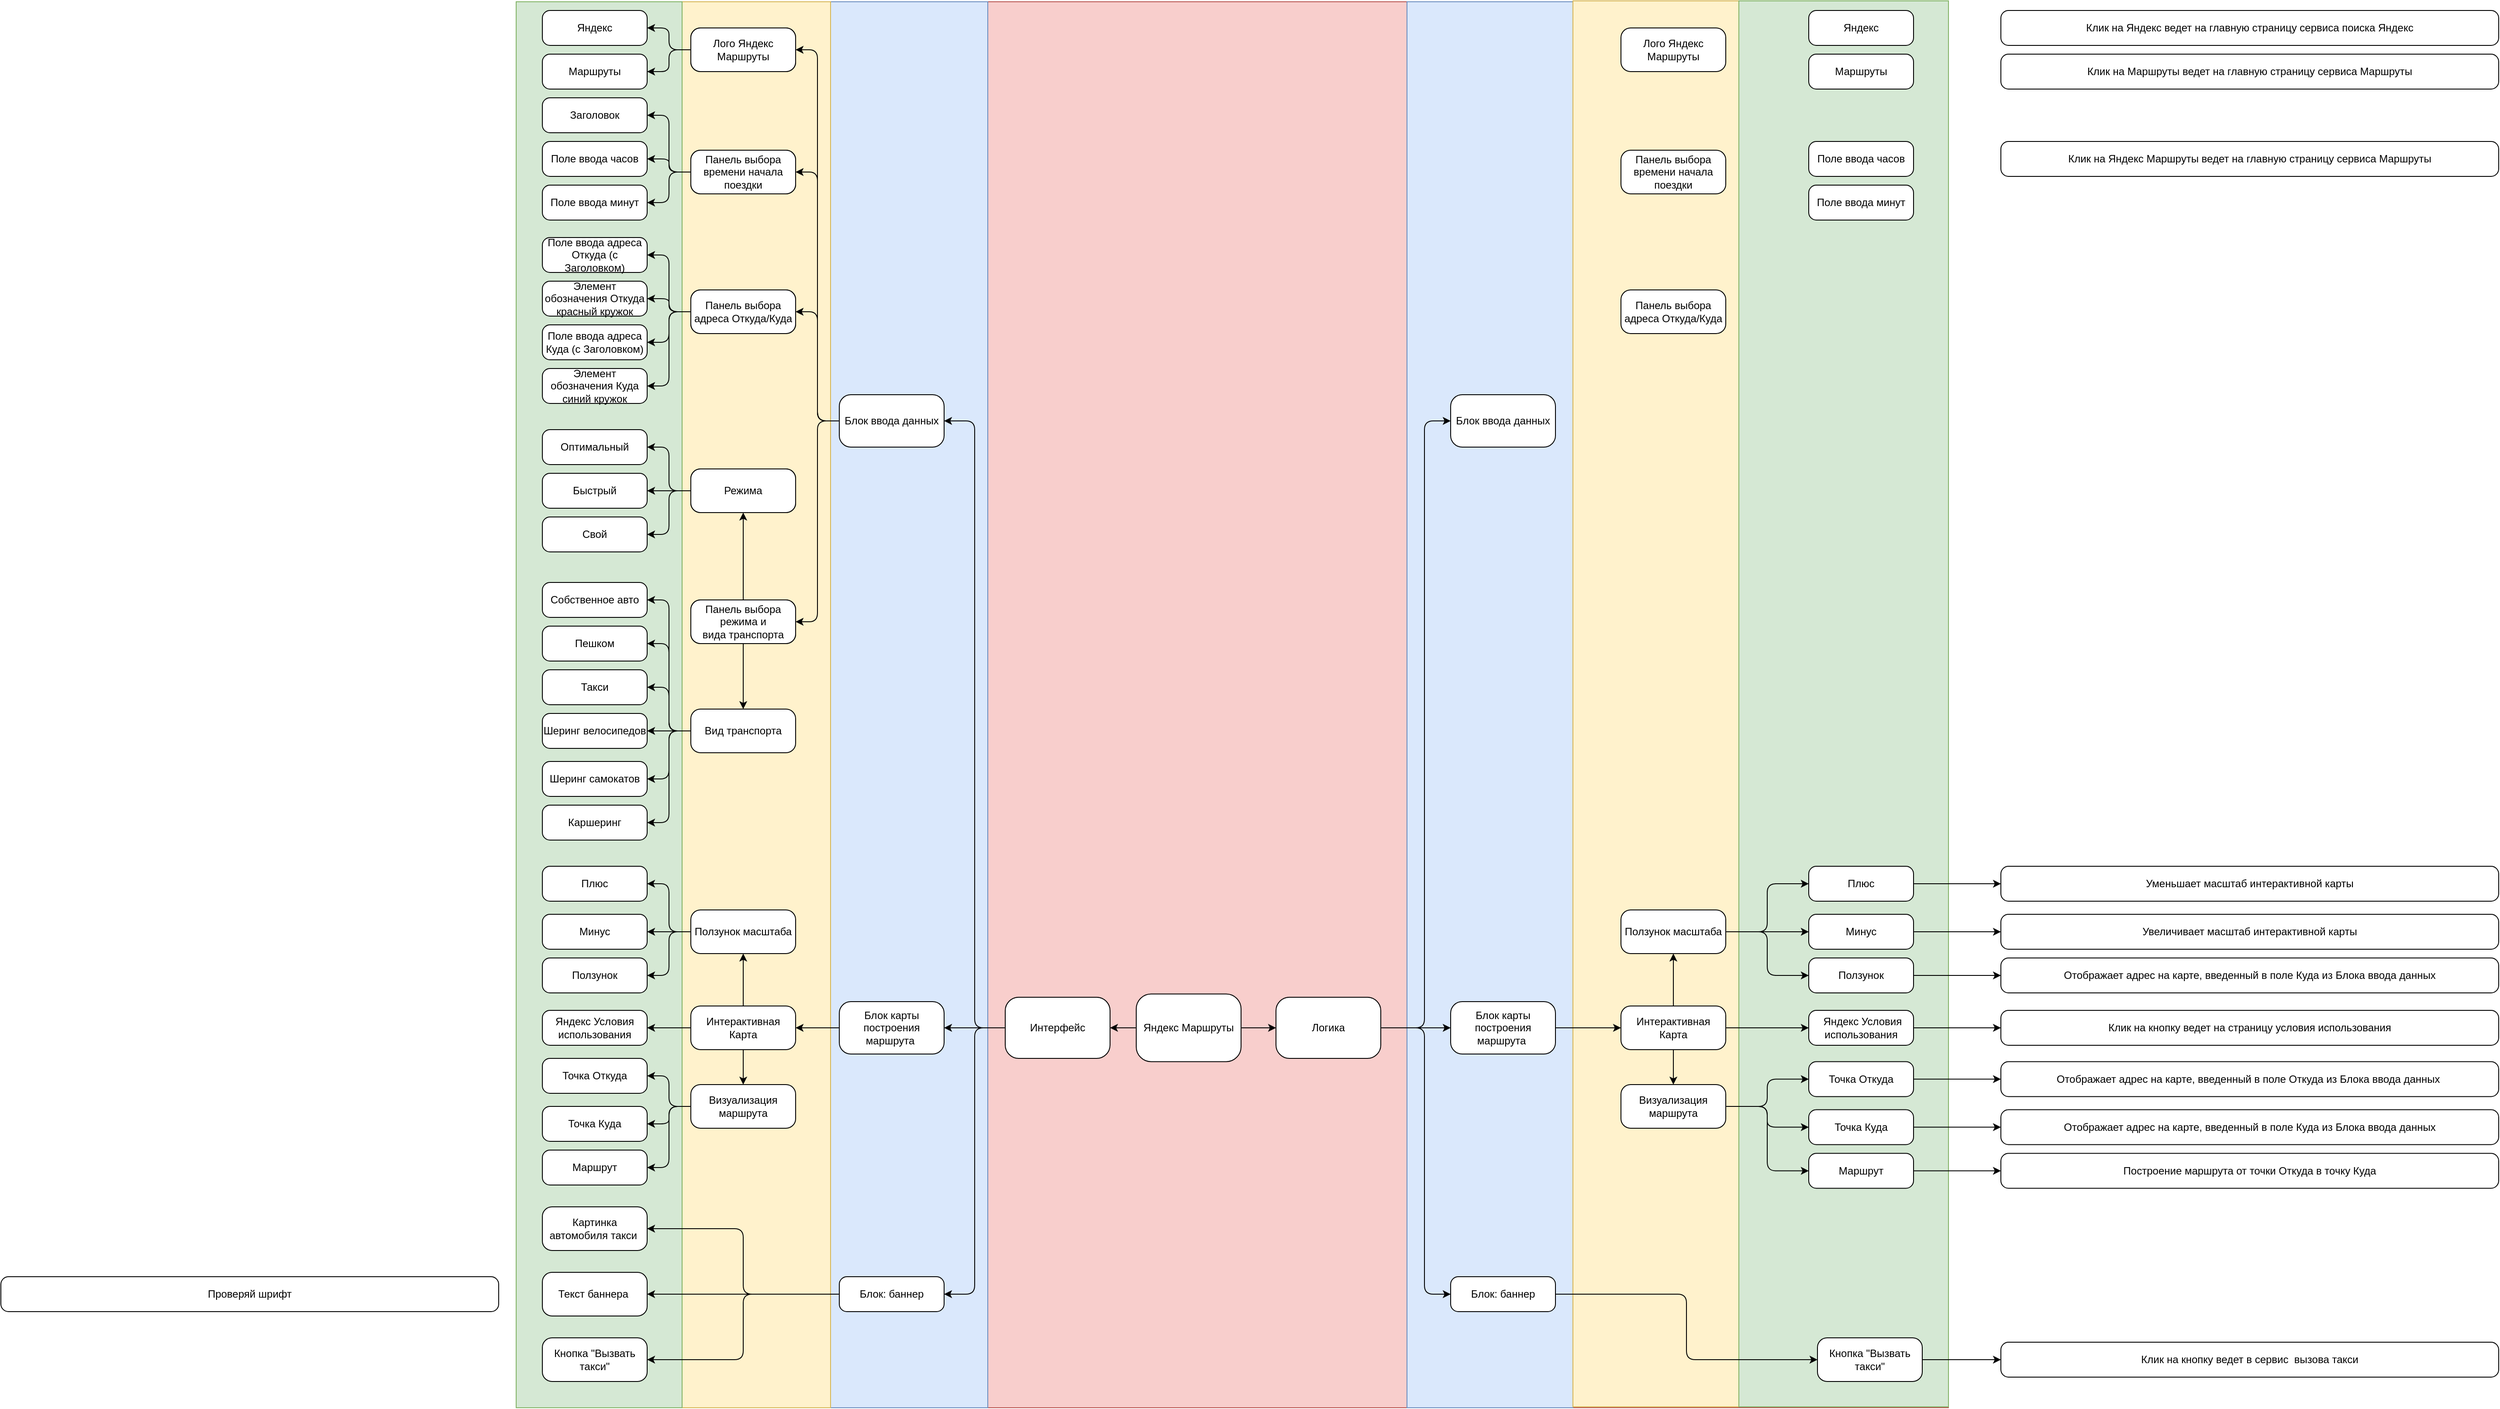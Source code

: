 <mxfile version="20.2.7" type="github">
  <diagram id="mye7cpsdecRdVJIh1ltE" name="Page-1">
    <mxGraphModel dx="5209" dy="3082" grid="1" gridSize="10" guides="1" tooltips="1" connect="1" arrows="1" fold="1" page="1" pageScale="1" pageWidth="827" pageHeight="1169" math="0" shadow="0">
      <root>
        <mxCell id="0" />
        <mxCell id="1" parent="0" />
        <mxCell id="NGLzfRE2hstAdica4r9p-4" value="" style="rounded=0;whiteSpace=wrap;html=1;fillColor=#f8cecc;strokeColor=#b85450;" vertex="1" parent="1">
          <mxGeometry x="-470" y="-440" width="1640" height="1610" as="geometry" />
        </mxCell>
        <mxCell id="NGLzfRE2hstAdica4r9p-147" value="" style="rounded=0;whiteSpace=wrap;html=1;fillColor=#dae8fc;strokeColor=#6c8ebf;" vertex="1" parent="1">
          <mxGeometry x="550" y="-440" width="190" height="1610" as="geometry" />
        </mxCell>
        <mxCell id="NGLzfRE2hstAdica4r9p-148" value="" style="rounded=0;whiteSpace=wrap;html=1;fillColor=#fff2cc;strokeColor=#d6b656;" vertex="1" parent="1">
          <mxGeometry x="740" y="-441" width="190" height="1610" as="geometry" />
        </mxCell>
        <mxCell id="NGLzfRE2hstAdica4r9p-149" value="" style="rounded=0;whiteSpace=wrap;html=1;fillColor=#d5e8d4;strokeColor=#82b366;" vertex="1" parent="1">
          <mxGeometry x="930" y="-441" width="240" height="1610" as="geometry" />
        </mxCell>
        <mxCell id="NGLzfRE2hstAdica4r9p-36" value="" style="rounded=0;whiteSpace=wrap;html=1;fillColor=#dae8fc;strokeColor=#6c8ebf;" vertex="1" parent="1">
          <mxGeometry x="-470" y="-440" width="540" height="1610" as="geometry" />
        </mxCell>
        <mxCell id="NGLzfRE2hstAdica4r9p-37" value="" style="rounded=0;whiteSpace=wrap;html=1;fillColor=#fff2cc;strokeColor=#d6b656;" vertex="1" parent="1">
          <mxGeometry x="-470" y="-440" width="360" height="1610" as="geometry" />
        </mxCell>
        <mxCell id="NGLzfRE2hstAdica4r9p-71" value="" style="rounded=0;whiteSpace=wrap;html=1;fillColor=#d5e8d4;strokeColor=#82b366;" vertex="1" parent="1">
          <mxGeometry x="-470" y="-440" width="190" height="1610" as="geometry" />
        </mxCell>
        <mxCell id="GoWqnwifKlF_Yr-xNYbi-38" style="edgeStyle=none;rounded=1;orthogonalLoop=1;jettySize=auto;html=1;exitX=0;exitY=0.5;exitDx=0;exitDy=0;entryX=1;entryY=0.5;entryDx=0;entryDy=0;" parent="1" source="GoWqnwifKlF_Yr-xNYbi-1" target="GoWqnwifKlF_Yr-xNYbi-3" edge="1">
          <mxGeometry relative="1" as="geometry">
            <mxPoint x="270" y="380" as="targetPoint" />
          </mxGeometry>
        </mxCell>
        <mxCell id="NGLzfRE2hstAdica4r9p-142" style="edgeStyle=orthogonalEdgeStyle;rounded=1;orthogonalLoop=1;jettySize=auto;html=1;entryX=0;entryY=0.5;entryDx=0;entryDy=0;" edge="1" parent="1" source="GoWqnwifKlF_Yr-xNYbi-1" target="NGLzfRE2hstAdica4r9p-141">
          <mxGeometry relative="1" as="geometry" />
        </mxCell>
        <mxCell id="GoWqnwifKlF_Yr-xNYbi-1" value="Яндекс Маршруты" style="rounded=1;whiteSpace=wrap;html=1;arcSize=22;" parent="1" vertex="1">
          <mxGeometry x="240" y="696.25" width="120" height="77.5" as="geometry" />
        </mxCell>
        <mxCell id="NGLzfRE2hstAdica4r9p-39" style="edgeStyle=orthogonalEdgeStyle;rounded=1;orthogonalLoop=1;jettySize=auto;html=1;entryX=1;entryY=0.5;entryDx=0;entryDy=0;" edge="1" parent="1" source="GoWqnwifKlF_Yr-xNYbi-3" target="NGLzfRE2hstAdica4r9p-1">
          <mxGeometry relative="1" as="geometry" />
        </mxCell>
        <mxCell id="NGLzfRE2hstAdica4r9p-40" style="edgeStyle=orthogonalEdgeStyle;rounded=1;orthogonalLoop=1;jettySize=auto;html=1;" edge="1" parent="1" source="GoWqnwifKlF_Yr-xNYbi-3" target="NGLzfRE2hstAdica4r9p-3">
          <mxGeometry relative="1" as="geometry" />
        </mxCell>
        <mxCell id="NGLzfRE2hstAdica4r9p-41" style="edgeStyle=orthogonalEdgeStyle;rounded=1;orthogonalLoop=1;jettySize=auto;html=1;entryX=1;entryY=0.5;entryDx=0;entryDy=0;" edge="1" parent="1" source="GoWqnwifKlF_Yr-xNYbi-3" target="NGLzfRE2hstAdica4r9p-2">
          <mxGeometry relative="1" as="geometry" />
        </mxCell>
        <mxCell id="GoWqnwifKlF_Yr-xNYbi-3" value="Интерфейс" style="rounded=1;whiteSpace=wrap;html=1;arcSize=22;" parent="1" vertex="1">
          <mxGeometry x="90" y="700" width="120" height="70" as="geometry" />
        </mxCell>
        <mxCell id="NGLzfRE2hstAdica4r9p-65" style="edgeStyle=orthogonalEdgeStyle;rounded=1;orthogonalLoop=1;jettySize=auto;html=1;entryX=1;entryY=0.5;entryDx=0;entryDy=0;" edge="1" parent="1" source="GoWqnwifKlF_Yr-xNYbi-45" target="NGLzfRE2hstAdica4r9p-60">
          <mxGeometry relative="1" as="geometry" />
        </mxCell>
        <mxCell id="NGLzfRE2hstAdica4r9p-66" style="edgeStyle=orthogonalEdgeStyle;rounded=1;orthogonalLoop=1;jettySize=auto;html=1;entryX=1;entryY=0.5;entryDx=0;entryDy=0;" edge="1" parent="1" source="GoWqnwifKlF_Yr-xNYbi-45" target="NGLzfRE2hstAdica4r9p-62">
          <mxGeometry relative="1" as="geometry" />
        </mxCell>
        <mxCell id="NGLzfRE2hstAdica4r9p-144" style="edgeStyle=orthogonalEdgeStyle;rounded=1;orthogonalLoop=1;jettySize=auto;html=1;entryX=1;entryY=0.5;entryDx=0;entryDy=0;" edge="1" parent="1" source="GoWqnwifKlF_Yr-xNYbi-45" target="NGLzfRE2hstAdica4r9p-143">
          <mxGeometry relative="1" as="geometry" />
        </mxCell>
        <mxCell id="GoWqnwifKlF_Yr-xNYbi-45" value="Панель выбора времени начала поездки" style="rounded=1;whiteSpace=wrap;html=1;arcSize=22;" parent="1" vertex="1">
          <mxGeometry x="-270" y="-270" width="120" height="50" as="geometry" />
        </mxCell>
        <mxCell id="NGLzfRE2hstAdica4r9p-28" style="edgeStyle=orthogonalEdgeStyle;rounded=1;orthogonalLoop=1;jettySize=auto;html=1;entryX=1;entryY=0.5;entryDx=0;entryDy=0;" edge="1" parent="1" source="NGLzfRE2hstAdica4r9p-1" target="NGLzfRE2hstAdica4r9p-9">
          <mxGeometry relative="1" as="geometry" />
        </mxCell>
        <mxCell id="NGLzfRE2hstAdica4r9p-29" style="edgeStyle=orthogonalEdgeStyle;rounded=1;orthogonalLoop=1;jettySize=auto;html=1;entryX=1;entryY=0.5;entryDx=0;entryDy=0;" edge="1" parent="1" source="NGLzfRE2hstAdica4r9p-1" target="GoWqnwifKlF_Yr-xNYbi-45">
          <mxGeometry relative="1" as="geometry" />
        </mxCell>
        <mxCell id="NGLzfRE2hstAdica4r9p-31" style="edgeStyle=orthogonalEdgeStyle;rounded=1;orthogonalLoop=1;jettySize=auto;html=1;entryX=1;entryY=0.5;entryDx=0;entryDy=0;" edge="1" parent="1" source="NGLzfRE2hstAdica4r9p-1" target="NGLzfRE2hstAdica4r9p-12">
          <mxGeometry relative="1" as="geometry" />
        </mxCell>
        <mxCell id="NGLzfRE2hstAdica4r9p-32" style="edgeStyle=orthogonalEdgeStyle;rounded=1;orthogonalLoop=1;jettySize=auto;html=1;entryX=1;entryY=0.5;entryDx=0;entryDy=0;" edge="1" parent="1" source="NGLzfRE2hstAdica4r9p-1" target="NGLzfRE2hstAdica4r9p-11">
          <mxGeometry relative="1" as="geometry" />
        </mxCell>
        <mxCell id="NGLzfRE2hstAdica4r9p-1" value="Блок ввода данных" style="rounded=1;whiteSpace=wrap;html=1;arcSize=22;" vertex="1" parent="1">
          <mxGeometry x="-100" y="10" width="120" height="60" as="geometry" />
        </mxCell>
        <mxCell id="NGLzfRE2hstAdica4r9p-55" style="edgeStyle=orthogonalEdgeStyle;rounded=1;orthogonalLoop=1;jettySize=auto;html=1;entryX=1;entryY=0.5;entryDx=0;entryDy=0;" edge="1" parent="1" source="NGLzfRE2hstAdica4r9p-2" target="NGLzfRE2hstAdica4r9p-51">
          <mxGeometry relative="1" as="geometry" />
        </mxCell>
        <mxCell id="NGLzfRE2hstAdica4r9p-145" style="edgeStyle=orthogonalEdgeStyle;rounded=1;orthogonalLoop=1;jettySize=auto;html=1;entryX=1;entryY=0.5;entryDx=0;entryDy=0;" edge="1" parent="1" source="NGLzfRE2hstAdica4r9p-2" target="NGLzfRE2hstAdica4r9p-50">
          <mxGeometry relative="1" as="geometry" />
        </mxCell>
        <mxCell id="NGLzfRE2hstAdica4r9p-146" style="edgeStyle=orthogonalEdgeStyle;rounded=1;orthogonalLoop=1;jettySize=auto;html=1;entryX=1;entryY=0.5;entryDx=0;entryDy=0;" edge="1" parent="1" source="NGLzfRE2hstAdica4r9p-2" target="NGLzfRE2hstAdica4r9p-52">
          <mxGeometry relative="1" as="geometry" />
        </mxCell>
        <mxCell id="NGLzfRE2hstAdica4r9p-2" value="Блок: баннер" style="rounded=1;whiteSpace=wrap;html=1;arcSize=22;" vertex="1" parent="1">
          <mxGeometry x="-100" y="1020" width="120" height="40" as="geometry" />
        </mxCell>
        <mxCell id="NGLzfRE2hstAdica4r9p-114" style="edgeStyle=orthogonalEdgeStyle;rounded=1;orthogonalLoop=1;jettySize=auto;html=1;entryX=1;entryY=0.5;entryDx=0;entryDy=0;" edge="1" parent="1" source="NGLzfRE2hstAdica4r9p-3" target="NGLzfRE2hstAdica4r9p-110">
          <mxGeometry relative="1" as="geometry" />
        </mxCell>
        <mxCell id="NGLzfRE2hstAdica4r9p-3" value="Блок карты построения маршрута&amp;nbsp;" style="rounded=1;whiteSpace=wrap;html=1;arcSize=22;" vertex="1" parent="1">
          <mxGeometry x="-100" y="705" width="120" height="60" as="geometry" />
        </mxCell>
        <mxCell id="NGLzfRE2hstAdica4r9p-48" style="edgeStyle=orthogonalEdgeStyle;rounded=1;orthogonalLoop=1;jettySize=auto;html=1;entryX=1;entryY=0.5;entryDx=0;entryDy=0;" edge="1" parent="1" source="NGLzfRE2hstAdica4r9p-9" target="NGLzfRE2hstAdica4r9p-46">
          <mxGeometry relative="1" as="geometry" />
        </mxCell>
        <mxCell id="NGLzfRE2hstAdica4r9p-49" style="edgeStyle=orthogonalEdgeStyle;rounded=1;orthogonalLoop=1;jettySize=auto;html=1;entryX=1;entryY=0.5;entryDx=0;entryDy=0;" edge="1" parent="1" source="NGLzfRE2hstAdica4r9p-9" target="NGLzfRE2hstAdica4r9p-44">
          <mxGeometry relative="1" as="geometry" />
        </mxCell>
        <mxCell id="NGLzfRE2hstAdica4r9p-9" value="Лого Яндекс Маршруты" style="rounded=1;whiteSpace=wrap;html=1;arcSize=22;" vertex="1" parent="1">
          <mxGeometry x="-270" y="-410" width="120" height="50" as="geometry" />
        </mxCell>
        <mxCell id="NGLzfRE2hstAdica4r9p-74" style="edgeStyle=orthogonalEdgeStyle;rounded=1;orthogonalLoop=1;jettySize=auto;html=1;entryX=1;entryY=0.5;entryDx=0;entryDy=0;" edge="1" parent="1" source="NGLzfRE2hstAdica4r9p-11" target="NGLzfRE2hstAdica4r9p-68">
          <mxGeometry relative="1" as="geometry" />
        </mxCell>
        <mxCell id="NGLzfRE2hstAdica4r9p-75" style="edgeStyle=orthogonalEdgeStyle;rounded=1;orthogonalLoop=1;jettySize=auto;html=1;entryX=1;entryY=0.5;entryDx=0;entryDy=0;" edge="1" parent="1" source="NGLzfRE2hstAdica4r9p-11" target="NGLzfRE2hstAdica4r9p-69">
          <mxGeometry relative="1" as="geometry" />
        </mxCell>
        <mxCell id="NGLzfRE2hstAdica4r9p-76" style="edgeStyle=orthogonalEdgeStyle;rounded=1;orthogonalLoop=1;jettySize=auto;html=1;" edge="1" parent="1" source="NGLzfRE2hstAdica4r9p-11" target="NGLzfRE2hstAdica4r9p-67">
          <mxGeometry relative="1" as="geometry" />
        </mxCell>
        <mxCell id="NGLzfRE2hstAdica4r9p-77" style="edgeStyle=orthogonalEdgeStyle;rounded=1;orthogonalLoop=1;jettySize=auto;html=1;entryX=1;entryY=0.5;entryDx=0;entryDy=0;" edge="1" parent="1" source="NGLzfRE2hstAdica4r9p-11" target="NGLzfRE2hstAdica4r9p-70">
          <mxGeometry relative="1" as="geometry" />
        </mxCell>
        <mxCell id="NGLzfRE2hstAdica4r9p-11" value="Панель выбора адреса Откуда/Куда" style="rounded=1;whiteSpace=wrap;html=1;arcSize=22;" vertex="1" parent="1">
          <mxGeometry x="-270" y="-110" width="120" height="50" as="geometry" />
        </mxCell>
        <mxCell id="NGLzfRE2hstAdica4r9p-89" style="edgeStyle=orthogonalEdgeStyle;rounded=1;orthogonalLoop=1;jettySize=auto;html=1;entryX=0.5;entryY=1;entryDx=0;entryDy=0;" edge="1" parent="1" source="NGLzfRE2hstAdica4r9p-12" target="NGLzfRE2hstAdica4r9p-81">
          <mxGeometry relative="1" as="geometry" />
        </mxCell>
        <mxCell id="NGLzfRE2hstAdica4r9p-90" style="edgeStyle=orthogonalEdgeStyle;rounded=1;orthogonalLoop=1;jettySize=auto;html=1;" edge="1" parent="1" source="NGLzfRE2hstAdica4r9p-12" target="NGLzfRE2hstAdica4r9p-82">
          <mxGeometry relative="1" as="geometry" />
        </mxCell>
        <mxCell id="NGLzfRE2hstAdica4r9p-12" value="Панель выбора режима и&lt;br&gt;вида транспорта" style="rounded=1;whiteSpace=wrap;html=1;arcSize=22;" vertex="1" parent="1">
          <mxGeometry x="-270" y="245" width="120" height="50" as="geometry" />
        </mxCell>
        <mxCell id="NGLzfRE2hstAdica4r9p-44" value="Маршруты" style="whiteSpace=wrap;html=1;rounded=1;arcSize=22;" vertex="1" parent="1">
          <mxGeometry x="-440" y="-380" width="120" height="40" as="geometry" />
        </mxCell>
        <mxCell id="NGLzfRE2hstAdica4r9p-46" value="Яндекс" style="whiteSpace=wrap;html=1;rounded=1;arcSize=22;" vertex="1" parent="1">
          <mxGeometry x="-440" y="-430" width="120" height="40" as="geometry" />
        </mxCell>
        <mxCell id="NGLzfRE2hstAdica4r9p-50" value="Картинка автомобиля такси&amp;nbsp;" style="rounded=1;whiteSpace=wrap;html=1;arcSize=22;" vertex="1" parent="1">
          <mxGeometry x="-440" y="940" width="120" height="50" as="geometry" />
        </mxCell>
        <mxCell id="NGLzfRE2hstAdica4r9p-51" value="Текст баннера&amp;nbsp;" style="rounded=1;whiteSpace=wrap;html=1;arcSize=22;" vertex="1" parent="1">
          <mxGeometry x="-440" y="1015" width="120" height="50" as="geometry" />
        </mxCell>
        <mxCell id="NGLzfRE2hstAdica4r9p-52" value="Кнопка &quot;Вызвать такси&quot;" style="rounded=1;whiteSpace=wrap;html=1;arcSize=22;" vertex="1" parent="1">
          <mxGeometry x="-440" y="1090" width="120" height="50" as="geometry" />
        </mxCell>
        <mxCell id="NGLzfRE2hstAdica4r9p-60" value="Поле ввода часов" style="rounded=1;whiteSpace=wrap;html=1;arcSize=22;" vertex="1" parent="1">
          <mxGeometry x="-440" y="-280" width="120" height="40" as="geometry" />
        </mxCell>
        <mxCell id="NGLzfRE2hstAdica4r9p-62" value="Поле ввода минут" style="rounded=1;whiteSpace=wrap;html=1;arcSize=22;" vertex="1" parent="1">
          <mxGeometry x="-440" y="-230" width="120" height="40" as="geometry" />
        </mxCell>
        <mxCell id="NGLzfRE2hstAdica4r9p-67" value="Поле ввода адреса Куда (с Заголовком)" style="rounded=1;whiteSpace=wrap;html=1;arcSize=22;" vertex="1" parent="1">
          <mxGeometry x="-440" y="-70" width="120" height="40" as="geometry" />
        </mxCell>
        <mxCell id="NGLzfRE2hstAdica4r9p-68" value="Поле ввода адреса Откуда (с Заголовком)" style="rounded=1;whiteSpace=wrap;html=1;arcSize=22;" vertex="1" parent="1">
          <mxGeometry x="-440" y="-170" width="120" height="40" as="geometry" />
        </mxCell>
        <mxCell id="NGLzfRE2hstAdica4r9p-69" value="Элемент обозначения Откуда красный кружок" style="rounded=1;whiteSpace=wrap;html=1;arcSize=22;" vertex="1" parent="1">
          <mxGeometry x="-440" y="-120" width="120" height="40" as="geometry" />
        </mxCell>
        <mxCell id="NGLzfRE2hstAdica4r9p-70" value="Элемент обозначения Куда синий кружок" style="rounded=1;whiteSpace=wrap;html=1;arcSize=22;" vertex="1" parent="1">
          <mxGeometry x="-440" y="-20" width="120" height="40" as="geometry" />
        </mxCell>
        <mxCell id="NGLzfRE2hstAdica4r9p-78" value="Быстрый" style="rounded=1;whiteSpace=wrap;html=1;arcSize=22;" vertex="1" parent="1">
          <mxGeometry x="-440" y="100" width="120" height="40" as="geometry" />
        </mxCell>
        <mxCell id="NGLzfRE2hstAdica4r9p-79" value="Оптимальный" style="rounded=1;whiteSpace=wrap;html=1;arcSize=22;" vertex="1" parent="1">
          <mxGeometry x="-440" y="50" width="120" height="40" as="geometry" />
        </mxCell>
        <mxCell id="NGLzfRE2hstAdica4r9p-80" value="Свой" style="rounded=1;whiteSpace=wrap;html=1;arcSize=22;" vertex="1" parent="1">
          <mxGeometry x="-440" y="150" width="120" height="40" as="geometry" />
        </mxCell>
        <mxCell id="NGLzfRE2hstAdica4r9p-91" style="edgeStyle=orthogonalEdgeStyle;rounded=1;orthogonalLoop=1;jettySize=auto;html=1;entryX=1;entryY=0.5;entryDx=0;entryDy=0;" edge="1" parent="1" source="NGLzfRE2hstAdica4r9p-81" target="NGLzfRE2hstAdica4r9p-79">
          <mxGeometry relative="1" as="geometry" />
        </mxCell>
        <mxCell id="NGLzfRE2hstAdica4r9p-92" style="edgeStyle=orthogonalEdgeStyle;rounded=1;orthogonalLoop=1;jettySize=auto;html=1;" edge="1" parent="1" source="NGLzfRE2hstAdica4r9p-81" target="NGLzfRE2hstAdica4r9p-78">
          <mxGeometry relative="1" as="geometry" />
        </mxCell>
        <mxCell id="NGLzfRE2hstAdica4r9p-93" style="edgeStyle=orthogonalEdgeStyle;rounded=1;orthogonalLoop=1;jettySize=auto;html=1;entryX=1;entryY=0.5;entryDx=0;entryDy=0;" edge="1" parent="1" source="NGLzfRE2hstAdica4r9p-81" target="NGLzfRE2hstAdica4r9p-80">
          <mxGeometry relative="1" as="geometry" />
        </mxCell>
        <mxCell id="NGLzfRE2hstAdica4r9p-81" value="Режима" style="rounded=1;whiteSpace=wrap;html=1;arcSize=22;" vertex="1" parent="1">
          <mxGeometry x="-270" y="95" width="120" height="50" as="geometry" />
        </mxCell>
        <mxCell id="NGLzfRE2hstAdica4r9p-94" style="edgeStyle=orthogonalEdgeStyle;rounded=1;orthogonalLoop=1;jettySize=auto;html=1;entryX=1;entryY=0.5;entryDx=0;entryDy=0;" edge="1" parent="1" source="NGLzfRE2hstAdica4r9p-82" target="NGLzfRE2hstAdica4r9p-84">
          <mxGeometry relative="1" as="geometry" />
        </mxCell>
        <mxCell id="NGLzfRE2hstAdica4r9p-95" style="edgeStyle=orthogonalEdgeStyle;rounded=1;orthogonalLoop=1;jettySize=auto;html=1;entryX=1;entryY=0.5;entryDx=0;entryDy=0;" edge="1" parent="1" source="NGLzfRE2hstAdica4r9p-82" target="NGLzfRE2hstAdica4r9p-83">
          <mxGeometry relative="1" as="geometry" />
        </mxCell>
        <mxCell id="NGLzfRE2hstAdica4r9p-96" style="edgeStyle=orthogonalEdgeStyle;rounded=1;orthogonalLoop=1;jettySize=auto;html=1;entryX=1;entryY=0.5;entryDx=0;entryDy=0;" edge="1" parent="1" source="NGLzfRE2hstAdica4r9p-82" target="NGLzfRE2hstAdica4r9p-85">
          <mxGeometry relative="1" as="geometry" />
        </mxCell>
        <mxCell id="NGLzfRE2hstAdica4r9p-97" style="edgeStyle=orthogonalEdgeStyle;rounded=1;orthogonalLoop=1;jettySize=auto;html=1;entryX=1;entryY=0.5;entryDx=0;entryDy=0;" edge="1" parent="1" source="NGLzfRE2hstAdica4r9p-82" target="NGLzfRE2hstAdica4r9p-88">
          <mxGeometry relative="1" as="geometry" />
        </mxCell>
        <mxCell id="NGLzfRE2hstAdica4r9p-98" style="edgeStyle=orthogonalEdgeStyle;rounded=1;orthogonalLoop=1;jettySize=auto;html=1;entryX=1;entryY=0.5;entryDx=0;entryDy=0;" edge="1" parent="1" source="NGLzfRE2hstAdica4r9p-82" target="NGLzfRE2hstAdica4r9p-86">
          <mxGeometry relative="1" as="geometry" />
        </mxCell>
        <mxCell id="NGLzfRE2hstAdica4r9p-99" style="edgeStyle=orthogonalEdgeStyle;rounded=1;orthogonalLoop=1;jettySize=auto;html=1;entryX=1;entryY=0.5;entryDx=0;entryDy=0;" edge="1" parent="1" source="NGLzfRE2hstAdica4r9p-82" target="NGLzfRE2hstAdica4r9p-87">
          <mxGeometry relative="1" as="geometry" />
        </mxCell>
        <mxCell id="NGLzfRE2hstAdica4r9p-82" value="Вид транспорта" style="rounded=1;whiteSpace=wrap;html=1;arcSize=22;" vertex="1" parent="1">
          <mxGeometry x="-270" y="370" width="120" height="50" as="geometry" />
        </mxCell>
        <mxCell id="NGLzfRE2hstAdica4r9p-83" value="Пешком" style="rounded=1;whiteSpace=wrap;html=1;arcSize=22;" vertex="1" parent="1">
          <mxGeometry x="-440" y="275" width="120" height="40" as="geometry" />
        </mxCell>
        <mxCell id="NGLzfRE2hstAdica4r9p-84" value="Собственное авто" style="rounded=1;whiteSpace=wrap;html=1;arcSize=22;" vertex="1" parent="1">
          <mxGeometry x="-440" y="225" width="120" height="40" as="geometry" />
        </mxCell>
        <mxCell id="NGLzfRE2hstAdica4r9p-85" value="Такси" style="rounded=1;whiteSpace=wrap;html=1;arcSize=22;" vertex="1" parent="1">
          <mxGeometry x="-440" y="325" width="120" height="40" as="geometry" />
        </mxCell>
        <mxCell id="NGLzfRE2hstAdica4r9p-86" value="Шеринг самокатов" style="rounded=1;whiteSpace=wrap;html=1;arcSize=22;" vertex="1" parent="1">
          <mxGeometry x="-440" y="430" width="120" height="40" as="geometry" />
        </mxCell>
        <mxCell id="NGLzfRE2hstAdica4r9p-87" value="Шеринг велосипедов" style="rounded=1;whiteSpace=wrap;html=1;arcSize=22;" vertex="1" parent="1">
          <mxGeometry x="-440" y="375" width="120" height="40" as="geometry" />
        </mxCell>
        <mxCell id="NGLzfRE2hstAdica4r9p-88" value="Каршеринг" style="rounded=1;whiteSpace=wrap;html=1;arcSize=22;" vertex="1" parent="1">
          <mxGeometry x="-440" y="480" width="120" height="40" as="geometry" />
        </mxCell>
        <mxCell id="NGLzfRE2hstAdica4r9p-104" value="Яндекс Условия использования" style="rounded=1;whiteSpace=wrap;html=1;arcSize=22;" vertex="1" parent="1">
          <mxGeometry x="-440" y="715" width="120" height="40" as="geometry" />
        </mxCell>
        <mxCell id="NGLzfRE2hstAdica4r9p-123" style="edgeStyle=orthogonalEdgeStyle;rounded=1;orthogonalLoop=1;jettySize=auto;html=1;entryX=1;entryY=0.5;entryDx=0;entryDy=0;" edge="1" parent="1" source="NGLzfRE2hstAdica4r9p-109" target="NGLzfRE2hstAdica4r9p-120">
          <mxGeometry relative="1" as="geometry" />
        </mxCell>
        <mxCell id="NGLzfRE2hstAdica4r9p-126" style="edgeStyle=orthogonalEdgeStyle;rounded=1;orthogonalLoop=1;jettySize=auto;html=1;entryX=1;entryY=0.5;entryDx=0;entryDy=0;" edge="1" parent="1" source="NGLzfRE2hstAdica4r9p-109" target="NGLzfRE2hstAdica4r9p-121">
          <mxGeometry relative="1" as="geometry" />
        </mxCell>
        <mxCell id="NGLzfRE2hstAdica4r9p-127" style="edgeStyle=orthogonalEdgeStyle;rounded=1;orthogonalLoop=1;jettySize=auto;html=1;entryX=1;entryY=0.5;entryDx=0;entryDy=0;" edge="1" parent="1" source="NGLzfRE2hstAdica4r9p-109" target="NGLzfRE2hstAdica4r9p-113">
          <mxGeometry relative="1" as="geometry" />
        </mxCell>
        <mxCell id="NGLzfRE2hstAdica4r9p-109" value="Ползунок масштаба" style="rounded=1;whiteSpace=wrap;html=1;arcSize=22;" vertex="1" parent="1">
          <mxGeometry x="-270" y="600" width="120" height="50" as="geometry" />
        </mxCell>
        <mxCell id="NGLzfRE2hstAdica4r9p-115" style="edgeStyle=orthogonalEdgeStyle;rounded=1;orthogonalLoop=1;jettySize=auto;html=1;" edge="1" parent="1" source="NGLzfRE2hstAdica4r9p-110" target="NGLzfRE2hstAdica4r9p-109">
          <mxGeometry relative="1" as="geometry" />
        </mxCell>
        <mxCell id="NGLzfRE2hstAdica4r9p-130" style="edgeStyle=orthogonalEdgeStyle;rounded=1;orthogonalLoop=1;jettySize=auto;html=1;entryX=1;entryY=0.5;entryDx=0;entryDy=0;" edge="1" parent="1" source="NGLzfRE2hstAdica4r9p-110" target="NGLzfRE2hstAdica4r9p-104">
          <mxGeometry relative="1" as="geometry" />
        </mxCell>
        <mxCell id="NGLzfRE2hstAdica4r9p-132" style="edgeStyle=orthogonalEdgeStyle;rounded=1;orthogonalLoop=1;jettySize=auto;html=1;entryX=0.5;entryY=0;entryDx=0;entryDy=0;" edge="1" parent="1" source="NGLzfRE2hstAdica4r9p-110" target="NGLzfRE2hstAdica4r9p-131">
          <mxGeometry relative="1" as="geometry" />
        </mxCell>
        <mxCell id="NGLzfRE2hstAdica4r9p-110" value="Интерактивная Карта" style="rounded=1;whiteSpace=wrap;html=1;arcSize=22;" vertex="1" parent="1">
          <mxGeometry x="-270" y="710" width="120" height="50" as="geometry" />
        </mxCell>
        <mxCell id="NGLzfRE2hstAdica4r9p-113" value="Ползунок" style="rounded=1;whiteSpace=wrap;html=1;arcSize=22;" vertex="1" parent="1">
          <mxGeometry x="-440" y="655" width="120" height="40" as="geometry" />
        </mxCell>
        <mxCell id="NGLzfRE2hstAdica4r9p-120" value="Плюс" style="rounded=1;whiteSpace=wrap;html=1;arcSize=22;" vertex="1" parent="1">
          <mxGeometry x="-440" y="550" width="120" height="40" as="geometry" />
        </mxCell>
        <mxCell id="NGLzfRE2hstAdica4r9p-121" value="Минус" style="rounded=1;whiteSpace=wrap;html=1;arcSize=22;" vertex="1" parent="1">
          <mxGeometry x="-440" y="605" width="120" height="40" as="geometry" />
        </mxCell>
        <mxCell id="NGLzfRE2hstAdica4r9p-136" style="edgeStyle=orthogonalEdgeStyle;rounded=1;orthogonalLoop=1;jettySize=auto;html=1;entryX=1;entryY=0.5;entryDx=0;entryDy=0;" edge="1" parent="1" source="NGLzfRE2hstAdica4r9p-131" target="NGLzfRE2hstAdica4r9p-134">
          <mxGeometry relative="1" as="geometry" />
        </mxCell>
        <mxCell id="NGLzfRE2hstAdica4r9p-137" style="edgeStyle=orthogonalEdgeStyle;rounded=1;orthogonalLoop=1;jettySize=auto;html=1;" edge="1" parent="1" source="NGLzfRE2hstAdica4r9p-131" target="NGLzfRE2hstAdica4r9p-135">
          <mxGeometry relative="1" as="geometry" />
        </mxCell>
        <mxCell id="NGLzfRE2hstAdica4r9p-138" style="edgeStyle=orthogonalEdgeStyle;rounded=1;orthogonalLoop=1;jettySize=auto;html=1;entryX=1;entryY=0.5;entryDx=0;entryDy=0;" edge="1" parent="1" source="NGLzfRE2hstAdica4r9p-131" target="NGLzfRE2hstAdica4r9p-133">
          <mxGeometry relative="1" as="geometry" />
        </mxCell>
        <mxCell id="NGLzfRE2hstAdica4r9p-131" value="Визуализация маршрута" style="rounded=1;whiteSpace=wrap;html=1;arcSize=22;" vertex="1" parent="1">
          <mxGeometry x="-270" y="800" width="120" height="50" as="geometry" />
        </mxCell>
        <mxCell id="NGLzfRE2hstAdica4r9p-133" value="Маршрут" style="rounded=1;whiteSpace=wrap;html=1;arcSize=22;" vertex="1" parent="1">
          <mxGeometry x="-440" y="875" width="120" height="40" as="geometry" />
        </mxCell>
        <mxCell id="NGLzfRE2hstAdica4r9p-134" value="Точка Откуда" style="rounded=1;whiteSpace=wrap;html=1;arcSize=22;" vertex="1" parent="1">
          <mxGeometry x="-440" y="770" width="120" height="40" as="geometry" />
        </mxCell>
        <mxCell id="NGLzfRE2hstAdica4r9p-135" value="Точка Куда" style="rounded=1;whiteSpace=wrap;html=1;arcSize=22;" vertex="1" parent="1">
          <mxGeometry x="-440" y="825" width="120" height="40" as="geometry" />
        </mxCell>
        <mxCell id="NGLzfRE2hstAdica4r9p-181" style="edgeStyle=orthogonalEdgeStyle;rounded=1;orthogonalLoop=1;jettySize=auto;html=1;entryX=0;entryY=0.5;entryDx=0;entryDy=0;" edge="1" parent="1" source="NGLzfRE2hstAdica4r9p-141" target="NGLzfRE2hstAdica4r9p-152">
          <mxGeometry relative="1" as="geometry" />
        </mxCell>
        <mxCell id="NGLzfRE2hstAdica4r9p-182" style="edgeStyle=orthogonalEdgeStyle;rounded=1;orthogonalLoop=1;jettySize=auto;html=1;entryX=0;entryY=0.5;entryDx=0;entryDy=0;" edge="1" parent="1" source="NGLzfRE2hstAdica4r9p-141" target="NGLzfRE2hstAdica4r9p-151">
          <mxGeometry relative="1" as="geometry">
            <Array as="points">
              <mxPoint x="570" y="735" />
              <mxPoint x="570" y="1040" />
            </Array>
          </mxGeometry>
        </mxCell>
        <mxCell id="NGLzfRE2hstAdica4r9p-183" style="edgeStyle=orthogonalEdgeStyle;rounded=1;orthogonalLoop=1;jettySize=auto;html=1;entryX=0;entryY=0.5;entryDx=0;entryDy=0;" edge="1" parent="1" source="NGLzfRE2hstAdica4r9p-141" target="NGLzfRE2hstAdica4r9p-150">
          <mxGeometry relative="1" as="geometry">
            <Array as="points">
              <mxPoint x="570" y="735" />
              <mxPoint x="570" y="40" />
            </Array>
          </mxGeometry>
        </mxCell>
        <mxCell id="NGLzfRE2hstAdica4r9p-141" value="Логика" style="rounded=1;whiteSpace=wrap;html=1;arcSize=22;" vertex="1" parent="1">
          <mxGeometry x="400" y="700" width="120" height="70" as="geometry" />
        </mxCell>
        <mxCell id="NGLzfRE2hstAdica4r9p-143" value="Заголовок" style="rounded=1;whiteSpace=wrap;html=1;arcSize=22;" vertex="1" parent="1">
          <mxGeometry x="-440" y="-330" width="120" height="40" as="geometry" />
        </mxCell>
        <mxCell id="NGLzfRE2hstAdica4r9p-150" value="Блок ввода данных" style="rounded=1;whiteSpace=wrap;html=1;arcSize=22;" vertex="1" parent="1">
          <mxGeometry x="600" y="10" width="120" height="60" as="geometry" />
        </mxCell>
        <mxCell id="NGLzfRE2hstAdica4r9p-184" style="edgeStyle=orthogonalEdgeStyle;rounded=1;orthogonalLoop=1;jettySize=auto;html=1;entryX=0;entryY=0.5;entryDx=0;entryDy=0;" edge="1" parent="1" source="NGLzfRE2hstAdica4r9p-151" target="NGLzfRE2hstAdica4r9p-171">
          <mxGeometry relative="1" as="geometry" />
        </mxCell>
        <mxCell id="NGLzfRE2hstAdica4r9p-151" value="Блок: баннер" style="rounded=1;whiteSpace=wrap;html=1;arcSize=22;" vertex="1" parent="1">
          <mxGeometry x="600" y="1020" width="120" height="40" as="geometry" />
        </mxCell>
        <mxCell id="NGLzfRE2hstAdica4r9p-185" style="edgeStyle=orthogonalEdgeStyle;rounded=1;orthogonalLoop=1;jettySize=auto;html=1;entryX=0;entryY=0.5;entryDx=0;entryDy=0;" edge="1" parent="1" source="NGLzfRE2hstAdica4r9p-152" target="NGLzfRE2hstAdica4r9p-174">
          <mxGeometry relative="1" as="geometry" />
        </mxCell>
        <mxCell id="NGLzfRE2hstAdica4r9p-152" value="Блок карты построения маршрута&amp;nbsp;" style="rounded=1;whiteSpace=wrap;html=1;arcSize=22;" vertex="1" parent="1">
          <mxGeometry x="600" y="705" width="120" height="60" as="geometry" />
        </mxCell>
        <mxCell id="NGLzfRE2hstAdica4r9p-153" value="Лого Яндекс Маршруты" style="rounded=1;whiteSpace=wrap;html=1;arcSize=22;" vertex="1" parent="1">
          <mxGeometry x="-270" y="-410" width="120" height="50" as="geometry" />
        </mxCell>
        <mxCell id="NGLzfRE2hstAdica4r9p-154" value="Панель выбора времени начала поездки" style="rounded=1;whiteSpace=wrap;html=1;arcSize=22;" vertex="1" parent="1">
          <mxGeometry x="-270" y="-270" width="120" height="50" as="geometry" />
        </mxCell>
        <mxCell id="NGLzfRE2hstAdica4r9p-155" value="Панель выбора адреса Откуда/Куда" style="rounded=1;whiteSpace=wrap;html=1;arcSize=22;" vertex="1" parent="1">
          <mxGeometry x="-270" y="-110" width="120" height="50" as="geometry" />
        </mxCell>
        <mxCell id="NGLzfRE2hstAdica4r9p-156" value="Режима" style="rounded=1;whiteSpace=wrap;html=1;arcSize=22;" vertex="1" parent="1">
          <mxGeometry x="-270" y="95" width="120" height="50" as="geometry" />
        </mxCell>
        <mxCell id="NGLzfRE2hstAdica4r9p-157" value="Панель выбора режима и&lt;br&gt;вида транспорта" style="rounded=1;whiteSpace=wrap;html=1;arcSize=22;" vertex="1" parent="1">
          <mxGeometry x="-270" y="245" width="120" height="50" as="geometry" />
        </mxCell>
        <mxCell id="NGLzfRE2hstAdica4r9p-158" value="Лого Яндекс Маршруты" style="rounded=1;whiteSpace=wrap;html=1;arcSize=22;" vertex="1" parent="1">
          <mxGeometry x="795" y="-410" width="120" height="50" as="geometry" />
        </mxCell>
        <mxCell id="NGLzfRE2hstAdica4r9p-159" value="Панель выбора времени начала поездки" style="rounded=1;whiteSpace=wrap;html=1;arcSize=22;" vertex="1" parent="1">
          <mxGeometry x="795" y="-270" width="120" height="50" as="geometry" />
        </mxCell>
        <mxCell id="NGLzfRE2hstAdica4r9p-160" value="Панель выбора адреса Откуда/Куда" style="rounded=1;whiteSpace=wrap;html=1;arcSize=22;" vertex="1" parent="1">
          <mxGeometry x="795" y="-110" width="120" height="50" as="geometry" />
        </mxCell>
        <mxCell id="NGLzfRE2hstAdica4r9p-161" value="Клик на Яндекс ведет на главную страницу сервиса поиска Яндекс" style="whiteSpace=wrap;html=1;rounded=1;arcSize=22;" vertex="1" parent="1">
          <mxGeometry x="1230" y="-430" width="570" height="40" as="geometry" />
        </mxCell>
        <mxCell id="NGLzfRE2hstAdica4r9p-162" value="Клик на Яндекс Маршруты ведет на главную страницу сервиса Маршруты" style="whiteSpace=wrap;html=1;rounded=1;arcSize=22;" vertex="1" parent="1">
          <mxGeometry x="1230" y="-280" width="570" height="40" as="geometry" />
        </mxCell>
        <mxCell id="NGLzfRE2hstAdica4r9p-166" value="Маршруты" style="whiteSpace=wrap;html=1;rounded=1;arcSize=22;" vertex="1" parent="1">
          <mxGeometry x="1010" y="-380" width="120" height="40" as="geometry" />
        </mxCell>
        <mxCell id="NGLzfRE2hstAdica4r9p-167" value="Яндекс" style="whiteSpace=wrap;html=1;rounded=1;arcSize=22;" vertex="1" parent="1">
          <mxGeometry x="1010" y="-430" width="120" height="40" as="geometry" />
        </mxCell>
        <mxCell id="NGLzfRE2hstAdica4r9p-168" value="Клик на Маршруты ведет на главную страницу сервиса Маршруты" style="whiteSpace=wrap;html=1;rounded=1;arcSize=22;" vertex="1" parent="1">
          <mxGeometry x="1230" y="-380" width="570" height="40" as="geometry" />
        </mxCell>
        <mxCell id="NGLzfRE2hstAdica4r9p-169" value="Поле ввода часов" style="rounded=1;whiteSpace=wrap;html=1;arcSize=22;" vertex="1" parent="1">
          <mxGeometry x="1010" y="-280" width="120" height="40" as="geometry" />
        </mxCell>
        <mxCell id="NGLzfRE2hstAdica4r9p-170" value="Поле ввода минут" style="rounded=1;whiteSpace=wrap;html=1;arcSize=22;" vertex="1" parent="1">
          <mxGeometry x="1010" y="-230" width="120" height="40" as="geometry" />
        </mxCell>
        <mxCell id="NGLzfRE2hstAdica4r9p-200" style="edgeStyle=orthogonalEdgeStyle;rounded=1;orthogonalLoop=1;jettySize=auto;html=1;entryX=0;entryY=0.5;entryDx=0;entryDy=0;" edge="1" parent="1" source="NGLzfRE2hstAdica4r9p-171" target="NGLzfRE2hstAdica4r9p-172">
          <mxGeometry relative="1" as="geometry" />
        </mxCell>
        <mxCell id="NGLzfRE2hstAdica4r9p-171" value="Кнопка &quot;Вызвать такси&quot;" style="rounded=1;whiteSpace=wrap;html=1;arcSize=22;" vertex="1" parent="1">
          <mxGeometry x="1020" y="1090" width="120" height="50" as="geometry" />
        </mxCell>
        <mxCell id="NGLzfRE2hstAdica4r9p-172" value="Клик на кнопку ведет в сервис&amp;nbsp; вызова такси" style="whiteSpace=wrap;html=1;rounded=1;arcSize=22;" vertex="1" parent="1">
          <mxGeometry x="1230" y="1095" width="570" height="40" as="geometry" />
        </mxCell>
        <mxCell id="NGLzfRE2hstAdica4r9p-201" style="edgeStyle=orthogonalEdgeStyle;rounded=1;orthogonalLoop=1;jettySize=auto;html=1;entryX=0;entryY=0.5;entryDx=0;entryDy=0;" edge="1" parent="1" source="NGLzfRE2hstAdica4r9p-173" target="NGLzfRE2hstAdica4r9p-177">
          <mxGeometry relative="1" as="geometry" />
        </mxCell>
        <mxCell id="NGLzfRE2hstAdica4r9p-202" style="edgeStyle=orthogonalEdgeStyle;rounded=1;orthogonalLoop=1;jettySize=auto;html=1;entryX=0;entryY=0.5;entryDx=0;entryDy=0;" edge="1" parent="1" source="NGLzfRE2hstAdica4r9p-173" target="NGLzfRE2hstAdica4r9p-178">
          <mxGeometry relative="1" as="geometry" />
        </mxCell>
        <mxCell id="NGLzfRE2hstAdica4r9p-203" style="edgeStyle=orthogonalEdgeStyle;rounded=1;orthogonalLoop=1;jettySize=auto;html=1;entryX=0;entryY=0.5;entryDx=0;entryDy=0;" edge="1" parent="1" source="NGLzfRE2hstAdica4r9p-173" target="NGLzfRE2hstAdica4r9p-176">
          <mxGeometry relative="1" as="geometry" />
        </mxCell>
        <mxCell id="NGLzfRE2hstAdica4r9p-173" value="Ползунок масштаба" style="rounded=1;whiteSpace=wrap;html=1;arcSize=22;" vertex="1" parent="1">
          <mxGeometry x="795" y="600" width="120" height="50" as="geometry" />
        </mxCell>
        <mxCell id="NGLzfRE2hstAdica4r9p-186" style="edgeStyle=orthogonalEdgeStyle;rounded=1;orthogonalLoop=1;jettySize=auto;html=1;entryX=0;entryY=0.5;entryDx=0;entryDy=0;" edge="1" parent="1" source="NGLzfRE2hstAdica4r9p-174" target="NGLzfRE2hstAdica4r9p-179">
          <mxGeometry relative="1" as="geometry" />
        </mxCell>
        <mxCell id="NGLzfRE2hstAdica4r9p-211" style="edgeStyle=orthogonalEdgeStyle;rounded=1;orthogonalLoop=1;jettySize=auto;html=1;entryX=0.5;entryY=1;entryDx=0;entryDy=0;" edge="1" parent="1" source="NGLzfRE2hstAdica4r9p-174" target="NGLzfRE2hstAdica4r9p-173">
          <mxGeometry relative="1" as="geometry" />
        </mxCell>
        <mxCell id="NGLzfRE2hstAdica4r9p-212" style="edgeStyle=orthogonalEdgeStyle;rounded=1;orthogonalLoop=1;jettySize=auto;html=1;entryX=0.5;entryY=0;entryDx=0;entryDy=0;" edge="1" parent="1" source="NGLzfRE2hstAdica4r9p-174" target="NGLzfRE2hstAdica4r9p-175">
          <mxGeometry relative="1" as="geometry" />
        </mxCell>
        <mxCell id="NGLzfRE2hstAdica4r9p-174" value="Интерактивная Карта" style="rounded=1;whiteSpace=wrap;html=1;arcSize=22;" vertex="1" parent="1">
          <mxGeometry x="795" y="710" width="120" height="50" as="geometry" />
        </mxCell>
        <mxCell id="NGLzfRE2hstAdica4r9p-197" style="edgeStyle=orthogonalEdgeStyle;rounded=1;orthogonalLoop=1;jettySize=auto;html=1;entryX=0;entryY=0.5;entryDx=0;entryDy=0;" edge="1" parent="1" source="NGLzfRE2hstAdica4r9p-175" target="NGLzfRE2hstAdica4r9p-189">
          <mxGeometry relative="1" as="geometry" />
        </mxCell>
        <mxCell id="NGLzfRE2hstAdica4r9p-198" style="edgeStyle=orthogonalEdgeStyle;rounded=1;orthogonalLoop=1;jettySize=auto;html=1;entryX=0;entryY=0.5;entryDx=0;entryDy=0;" edge="1" parent="1" source="NGLzfRE2hstAdica4r9p-175" target="NGLzfRE2hstAdica4r9p-190">
          <mxGeometry relative="1" as="geometry" />
        </mxCell>
        <mxCell id="NGLzfRE2hstAdica4r9p-199" style="edgeStyle=orthogonalEdgeStyle;rounded=1;orthogonalLoop=1;jettySize=auto;html=1;entryX=0;entryY=0.5;entryDx=0;entryDy=0;" edge="1" parent="1" source="NGLzfRE2hstAdica4r9p-175" target="NGLzfRE2hstAdica4r9p-188">
          <mxGeometry relative="1" as="geometry" />
        </mxCell>
        <mxCell id="NGLzfRE2hstAdica4r9p-175" value="Визуализация маршрута" style="rounded=1;whiteSpace=wrap;html=1;arcSize=22;" vertex="1" parent="1">
          <mxGeometry x="795" y="800" width="120" height="50" as="geometry" />
        </mxCell>
        <mxCell id="NGLzfRE2hstAdica4r9p-209" style="edgeStyle=orthogonalEdgeStyle;rounded=1;orthogonalLoop=1;jettySize=auto;html=1;entryX=0;entryY=0.5;entryDx=0;entryDy=0;" edge="1" parent="1" source="NGLzfRE2hstAdica4r9p-176" target="NGLzfRE2hstAdica4r9p-206">
          <mxGeometry relative="1" as="geometry" />
        </mxCell>
        <mxCell id="NGLzfRE2hstAdica4r9p-176" value="Ползунок" style="rounded=1;whiteSpace=wrap;html=1;arcSize=22;" vertex="1" parent="1">
          <mxGeometry x="1010" y="655" width="120" height="40" as="geometry" />
        </mxCell>
        <mxCell id="NGLzfRE2hstAdica4r9p-207" style="edgeStyle=orthogonalEdgeStyle;rounded=1;orthogonalLoop=1;jettySize=auto;html=1;entryX=0;entryY=0.5;entryDx=0;entryDy=0;" edge="1" parent="1" source="NGLzfRE2hstAdica4r9p-177" target="NGLzfRE2hstAdica4r9p-204">
          <mxGeometry relative="1" as="geometry" />
        </mxCell>
        <mxCell id="NGLzfRE2hstAdica4r9p-177" value="Плюс" style="rounded=1;whiteSpace=wrap;html=1;arcSize=22;" vertex="1" parent="1">
          <mxGeometry x="1010" y="550" width="120" height="40" as="geometry" />
        </mxCell>
        <mxCell id="NGLzfRE2hstAdica4r9p-208" style="edgeStyle=orthogonalEdgeStyle;rounded=1;orthogonalLoop=1;jettySize=auto;html=1;entryX=0;entryY=0.5;entryDx=0;entryDy=0;" edge="1" parent="1" source="NGLzfRE2hstAdica4r9p-178" target="NGLzfRE2hstAdica4r9p-205">
          <mxGeometry relative="1" as="geometry" />
        </mxCell>
        <mxCell id="NGLzfRE2hstAdica4r9p-178" value="Минус" style="rounded=1;whiteSpace=wrap;html=1;arcSize=22;" vertex="1" parent="1">
          <mxGeometry x="1010" y="605" width="120" height="40" as="geometry" />
        </mxCell>
        <mxCell id="NGLzfRE2hstAdica4r9p-187" style="edgeStyle=orthogonalEdgeStyle;rounded=1;orthogonalLoop=1;jettySize=auto;html=1;entryX=0;entryY=0.5;entryDx=0;entryDy=0;" edge="1" parent="1" source="NGLzfRE2hstAdica4r9p-179" target="NGLzfRE2hstAdica4r9p-180">
          <mxGeometry relative="1" as="geometry" />
        </mxCell>
        <mxCell id="NGLzfRE2hstAdica4r9p-179" value="&amp;nbsp;Яндекс Условия использования" style="rounded=1;whiteSpace=wrap;html=1;arcSize=22;" vertex="1" parent="1">
          <mxGeometry x="1010" y="715" width="120" height="40" as="geometry" />
        </mxCell>
        <mxCell id="NGLzfRE2hstAdica4r9p-180" value="Клик на кнопку ведет на страницу условия использования" style="whiteSpace=wrap;html=1;rounded=1;arcSize=22;" vertex="1" parent="1">
          <mxGeometry x="1230" y="715" width="570" height="40" as="geometry" />
        </mxCell>
        <mxCell id="NGLzfRE2hstAdica4r9p-196" style="edgeStyle=orthogonalEdgeStyle;rounded=1;orthogonalLoop=1;jettySize=auto;html=1;entryX=0;entryY=0.5;entryDx=0;entryDy=0;" edge="1" parent="1" source="NGLzfRE2hstAdica4r9p-188" target="NGLzfRE2hstAdica4r9p-193">
          <mxGeometry relative="1" as="geometry" />
        </mxCell>
        <mxCell id="NGLzfRE2hstAdica4r9p-188" value="Маршрут" style="rounded=1;whiteSpace=wrap;html=1;arcSize=22;" vertex="1" parent="1">
          <mxGeometry x="1010" y="878.75" width="120" height="40" as="geometry" />
        </mxCell>
        <mxCell id="NGLzfRE2hstAdica4r9p-194" style="edgeStyle=orthogonalEdgeStyle;rounded=1;orthogonalLoop=1;jettySize=auto;html=1;entryX=0;entryY=0.5;entryDx=0;entryDy=0;" edge="1" parent="1" source="NGLzfRE2hstAdica4r9p-189" target="NGLzfRE2hstAdica4r9p-191">
          <mxGeometry relative="1" as="geometry" />
        </mxCell>
        <mxCell id="NGLzfRE2hstAdica4r9p-189" value="Точка Откуда" style="rounded=1;whiteSpace=wrap;html=1;arcSize=22;" vertex="1" parent="1">
          <mxGeometry x="1010" y="773.75" width="120" height="40" as="geometry" />
        </mxCell>
        <mxCell id="NGLzfRE2hstAdica4r9p-195" style="edgeStyle=orthogonalEdgeStyle;rounded=1;orthogonalLoop=1;jettySize=auto;html=1;entryX=0;entryY=0.5;entryDx=0;entryDy=0;" edge="1" parent="1" source="NGLzfRE2hstAdica4r9p-190" target="NGLzfRE2hstAdica4r9p-192">
          <mxGeometry relative="1" as="geometry" />
        </mxCell>
        <mxCell id="NGLzfRE2hstAdica4r9p-190" value="Точка Куда" style="rounded=1;whiteSpace=wrap;html=1;arcSize=22;" vertex="1" parent="1">
          <mxGeometry x="1010" y="828.75" width="120" height="40" as="geometry" />
        </mxCell>
        <mxCell id="NGLzfRE2hstAdica4r9p-191" value="Отображает адрес на карте, введенный в поле Откуда из Блока ввода данных&amp;nbsp;" style="whiteSpace=wrap;html=1;rounded=1;arcSize=22;" vertex="1" parent="1">
          <mxGeometry x="1230" y="773.75" width="570" height="40" as="geometry" />
        </mxCell>
        <mxCell id="NGLzfRE2hstAdica4r9p-192" value="Отображает адрес на карте, введенный в поле Куда из Блока ввода данных" style="whiteSpace=wrap;html=1;rounded=1;arcSize=22;" vertex="1" parent="1">
          <mxGeometry x="1230" y="828.75" width="570" height="40" as="geometry" />
        </mxCell>
        <mxCell id="NGLzfRE2hstAdica4r9p-193" value="Построение маршрута от точки Откуда в точку Куда" style="whiteSpace=wrap;html=1;rounded=1;arcSize=22;" vertex="1" parent="1">
          <mxGeometry x="1230" y="878.75" width="570" height="40" as="geometry" />
        </mxCell>
        <mxCell id="NGLzfRE2hstAdica4r9p-204" value="Уменьшает масштаб интерактивной карты" style="whiteSpace=wrap;html=1;rounded=1;arcSize=22;" vertex="1" parent="1">
          <mxGeometry x="1230" y="550" width="570" height="40" as="geometry" />
        </mxCell>
        <mxCell id="NGLzfRE2hstAdica4r9p-205" value="Увеличивает масштаб интерактивной карты" style="whiteSpace=wrap;html=1;rounded=1;arcSize=22;" vertex="1" parent="1">
          <mxGeometry x="1230" y="605" width="570" height="40" as="geometry" />
        </mxCell>
        <mxCell id="NGLzfRE2hstAdica4r9p-206" value="Отображает адрес на карте, введенный в поле Куда из Блока ввода данных" style="whiteSpace=wrap;html=1;rounded=1;arcSize=22;" vertex="1" parent="1">
          <mxGeometry x="1230" y="655" width="570" height="40" as="geometry" />
        </mxCell>
        <mxCell id="NGLzfRE2hstAdica4r9p-213" value="Проверяй шрифт" style="whiteSpace=wrap;html=1;rounded=1;arcSize=22;" vertex="1" parent="1">
          <mxGeometry x="-1060" y="1020" width="570" height="40" as="geometry" />
        </mxCell>
      </root>
    </mxGraphModel>
  </diagram>
</mxfile>

